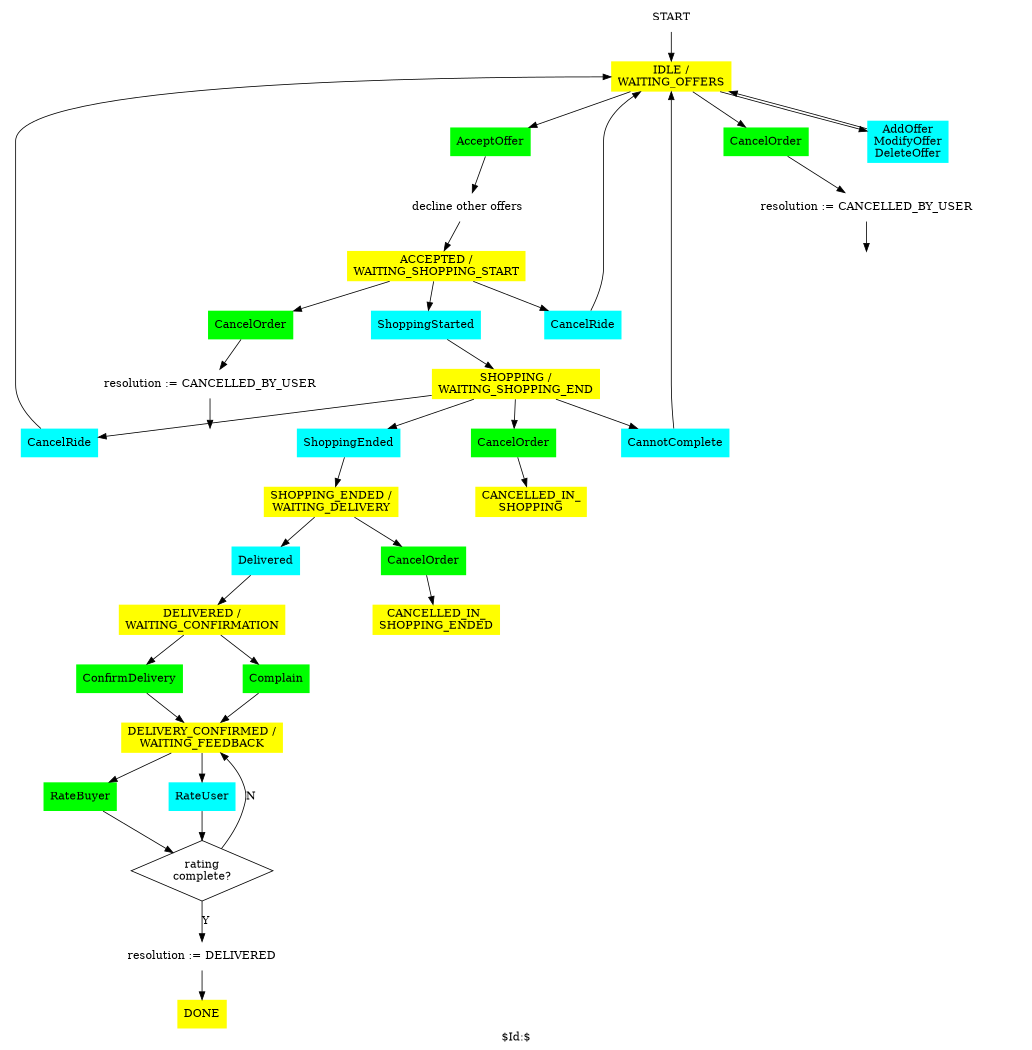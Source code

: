 # Order FSM.
#
# Copyright (C) 2019 Sergey Kolevatov
#
# This program is free software: you can redistribute it and/or modify
# it under the terms of the GNU General Public License as published by
# the Free Software Foundation, either version 3 of the License, or
# (at your option) any later version.
#
# This program is distributed in the hope that it will be useful,
# but WITHOUT ANY WARRANTY; without even the implied warranty of
# MERCHANTABILITY or FITNESS FOR A PARTICULAR PURPOSE. See the
# GNU General Public License for more details.
#
# You should have received a copy of the GNU General Public License
# along with this program. If not, see <http://www.gnu.org/licenses/>.
#
# SKV 19a31
#
# $Id:$
#
# execute: FL=Order; dot -l sdl.ps -Tps $FL.gv -o $FL.ps; ps2pdf $FL.ps $FL.pdf

digraph Order
{

label="$Id:$";

size="7,7";
ratio=fill;
splines=true;
node [peripheries=0 style=filled fillcolor=white]

######################################################
# states

START                           [ shape = sdl_start ]
WAITING_OFFERS                  [ label = "IDLE /\nWAITING_OFFERS"                shape = sdl_state fillcolor=yellow ]
ACCEPTED_WAITING_SHOPPING_START [ label = "ACCEPTED /\nWAITING_SHOPPING_START"    shape = sdl_state fillcolor=yellow ]
SHOPPING_WAITING_SHOPPING_END   [ label = "SHOPPING /\nWAITING_SHOPPING_END"      shape = sdl_state fillcolor=yellow ]
CANCELLED_IN_SHOPPING           [ label = "CANCELLED_IN_\nSHOPPING"               shape = sdl_state fillcolor=yellow ]
SHOPPING_ENDED_WAITING_DELIVERY [ label = "SHOPPING_ENDED /\nWAITING_DELIVERY"    shape = sdl_state fillcolor=yellow ]
CANCELLED_IN_SHOPPING_ENDED     [ label = "CANCELLED_IN_\nSHOPPING_ENDED"         shape = sdl_state fillcolor=yellow ]
DELIVERED_WAITING_CONFIRMATION  [ label = "DELIVERED /\nWAITING_CONFIRMATION"     shape = sdl_state fillcolor=yellow ]
DELIVERY_CONFIRMED_WAITING_FEEDBACK      [ label = "DELIVERY_CONFIRMED /\nWAITING_FEEDBACK"         shape = sdl_state fillcolor=yellow ]
DONE                            [ label = "DONE"                                  shape = sdl_state fillcolor=yellow ]

######################################################
# actions

WAITING_OFFERS__ACCEPT_OFFER            [ label="AcceptOffer"                       shape = sdl_input_from_left  fillcolor=green ]
WAITING_OFFERS__CALL_DECLINE_OTHER_OFFERS [ label="decline other offers"            shape = sdl_call ]
WAITING_OFFERS__CANCEL_ORDER            [ label="CancelOrder"                       shape = sdl_input_from_left  fillcolor=green ]
WAITING_OFFERS__RESOL_1                 [ label="resolution := CANCELLED_BY_USER"   shape = sdl_task ]
WAITING_OFFERS__ADD_OFFER               [ label="AddOffer\nModifyOffer\nDeleteOffer" shape = sdl_input_from_right fillcolor=cyan ]
WAITING_OFFERS__END                     [ label = ""                                shape = sdl_stop  style=solid ]

ACCEPTED_WAITING_SHOPPING_START__SHOPPING_STARTED [ label="ShoppingStarted"                   shape = sdl_input_from_right fillcolor=cyan ]
ACCEPTED_WAITING_SHOPPING_START__CANCEL_ORDER     [ label="CancelOrder"                       shape = sdl_input_from_left  fillcolor=green ]
ACCEPTED_WAITING_SHOPPING_START__RESOL_1          [ label="resolution := CANCELLED_BY_USER"   shape = sdl_task ]
ACCEPTED_WAITING_SHOPPING_START__CANCEL_RIDE      [ label="CancelRide"                        shape = sdl_input_from_right fillcolor=cyan ]
ACCEPTED_WAITING_SHOPPING_START__END              [ label = ""                                shape = sdl_stop  style=solid ]

SHOPPING_WAITING_SHOPPING_END__SHOPPING_ENDED     [ label="ShoppingEnded"                     shape = sdl_input_from_right fillcolor=cyan ]
SHOPPING_WAITING_SHOPPING_END__CANCEL_RIDE        [ label="CancelRide"                        shape = sdl_input_from_right fillcolor=cyan ]
SHOPPING_WAITING_SHOPPING_END__CANNOT_COMPLETE    [ label="CannotComplete"                    shape = sdl_input_from_right fillcolor=cyan ]
SHOPPING_WAITING_SHOPPING_END__CANCEL_ORDER       [ label="CancelOrder"                       shape = sdl_input_from_left  fillcolor=green ]

SHOPPING_ENDED_WAITING_DELIVERY__DELIVERED        [ label="Delivered"                         shape = sdl_input_from_right fillcolor=cyan ]
SHOPPING_ENDED_WAITING_DELIVERY__CANCEL_ORDER     [ label="CancelOrder"                       shape = sdl_input_from_left  fillcolor=green ]

DELIVERED_WAITING_CONFIRMATION__CONFIRM           [ label="ConfirmDelivery"                   shape = sdl_input_from_left  fillcolor=green ]
DELIVERED_WAITING_CONFIRMATION__COMPLAIN          [ label="Complain"                          shape = sdl_input_from_left  fillcolor=green ]

DELIVERY_CONFIRMED_WAITING_FEEDBACK__RATE_BUYER    [ label="RateBuyer"                        shape = sdl_input_from_left  fillcolor=green ]
DELIVERY_CONFIRMED_WAITING_FEEDBACK__RATE_USER     [ label="RateUser"                         shape = sdl_input_from_right fillcolor=cyan ]
DELIVERY_CONFIRMED_WAITING_FEEDBACK__RATING_COMPLETE [ label="rating\ncomplete?"              shape = diamond peripheries=1]
DELIVERY_CONFIRMED_WAITING_FEEDBACK__RESOL_1         [ label="resolution := DELIVERED"        shape = sdl_task ]

######################################################
# transitions

START -> WAITING_OFFERS

WAITING_OFFERS -> WAITING_OFFERS__ACCEPT_OFFER   -> WAITING_OFFERS__CALL_DECLINE_OTHER_OFFERS -> ACCEPTED_WAITING_SHOPPING_START
WAITING_OFFERS -> WAITING_OFFERS__CANCEL_ORDER   -> WAITING_OFFERS__RESOL_1 -> WAITING_OFFERS__END
WAITING_OFFERS -> WAITING_OFFERS__ADD_OFFER      -> WAITING_OFFERS

ACCEPTED_WAITING_SHOPPING_START -> ACCEPTED_WAITING_SHOPPING_START__SHOPPING_STARTED -> SHOPPING_WAITING_SHOPPING_END
ACCEPTED_WAITING_SHOPPING_START -> ACCEPTED_WAITING_SHOPPING_START__CANCEL_ORDER     -> ACCEPTED_WAITING_SHOPPING_START__RESOL_1 -> ACCEPTED_WAITING_SHOPPING_START__END
ACCEPTED_WAITING_SHOPPING_START -> ACCEPTED_WAITING_SHOPPING_START__CANCEL_RIDE      -> WAITING_OFFERS

SHOPPING_WAITING_SHOPPING_END -> SHOPPING_WAITING_SHOPPING_END__SHOPPING_ENDED  -> SHOPPING_ENDED_WAITING_DELIVERY
SHOPPING_WAITING_SHOPPING_END -> SHOPPING_WAITING_SHOPPING_END__CANCEL_RIDE     -> WAITING_OFFERS
SHOPPING_WAITING_SHOPPING_END -> SHOPPING_WAITING_SHOPPING_END__CANNOT_COMPLETE -> WAITING_OFFERS
SHOPPING_WAITING_SHOPPING_END -> SHOPPING_WAITING_SHOPPING_END__CANCEL_ORDER    -> CANCELLED_IN_SHOPPING

SHOPPING_ENDED_WAITING_DELIVERY -> SHOPPING_ENDED_WAITING_DELIVERY__DELIVERED      -> DELIVERED_WAITING_CONFIRMATION
SHOPPING_ENDED_WAITING_DELIVERY -> SHOPPING_ENDED_WAITING_DELIVERY__CANCEL_ORDER   -> CANCELLED_IN_SHOPPING_ENDED

DELIVERED_WAITING_CONFIRMATION -> DELIVERED_WAITING_CONFIRMATION__CONFIRM  -> DELIVERY_CONFIRMED_WAITING_FEEDBACK
DELIVERED_WAITING_CONFIRMATION -> DELIVERED_WAITING_CONFIRMATION__COMPLAIN -> DELIVERY_CONFIRMED_WAITING_FEEDBACK

DELIVERY_CONFIRMED_WAITING_FEEDBACK -> DELIVERY_CONFIRMED_WAITING_FEEDBACK__RATE_BUYER -> DELIVERY_CONFIRMED_WAITING_FEEDBACK__RATING_COMPLETE
DELIVERY_CONFIRMED_WAITING_FEEDBACK -> DELIVERY_CONFIRMED_WAITING_FEEDBACK__RATE_USER  -> DELIVERY_CONFIRMED_WAITING_FEEDBACK__RATING_COMPLETE
                                                                                          DELIVERY_CONFIRMED_WAITING_FEEDBACK__RATING_COMPLETE -> DELIVERY_CONFIRMED_WAITING_FEEDBACK__RESOL_1 [ label="Y" ]
                                                                                                                                                  DELIVERY_CONFIRMED_WAITING_FEEDBACK__RESOL_1 -> DONE
                                                                                          DELIVERY_CONFIRMED_WAITING_FEEDBACK__RATING_COMPLETE -> DELIVERY_CONFIRMED_WAITING_FEEDBACK          [ label="N" ]

}
